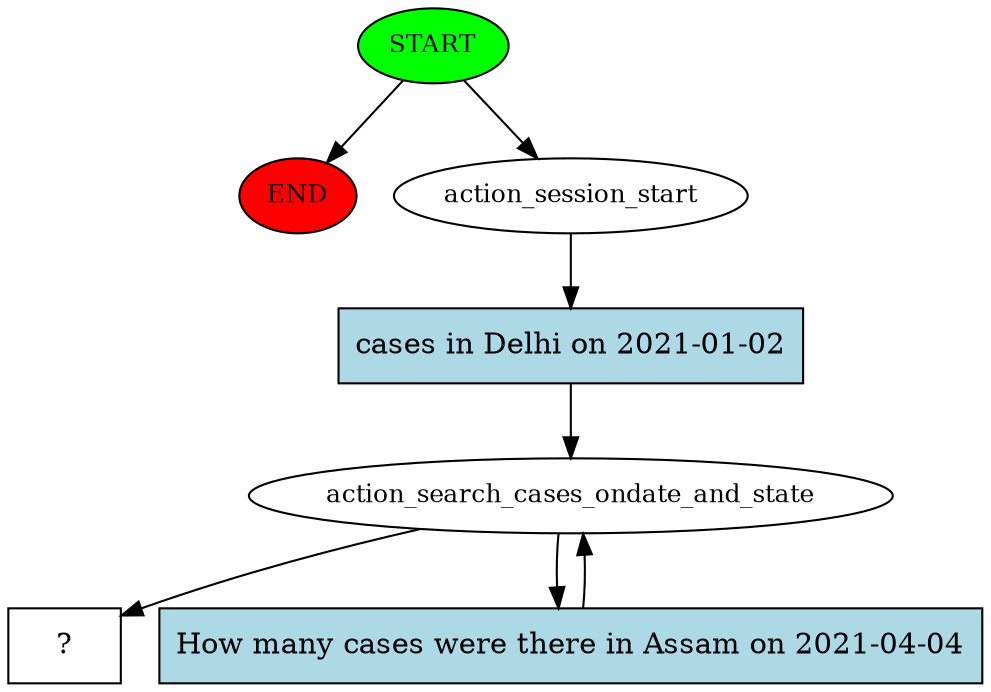 digraph  {
0 [class="start active", fillcolor=green, fontsize=12, label=START, style=filled];
"-1" [class=end, fillcolor=red, fontsize=12, label=END, style=filled];
1 [class=active, fontsize=12, label=action_session_start];
2 [class=active, fontsize=12, label=action_search_cases_ondate_and_state];
4 [class="intent dashed active", label="  ?  ", shape=rect];
5 [class="intent active", fillcolor=lightblue, label="cases in Delhi on 2021-01-02", shape=rect, style=filled];
6 [class="intent active", fillcolor=lightblue, label="How many cases were there in Assam on 2021-04-04", shape=rect, style=filled];
0 -> "-1"  [class="", key=NONE, label=""];
0 -> 1  [class=active, key=NONE, label=""];
1 -> 5  [class=active, key=0];
2 -> 4  [class=active, key=NONE, label=""];
2 -> 6  [class=active, key=0];
5 -> 2  [class=active, key=0];
6 -> 2  [class=active, key=0];
}
